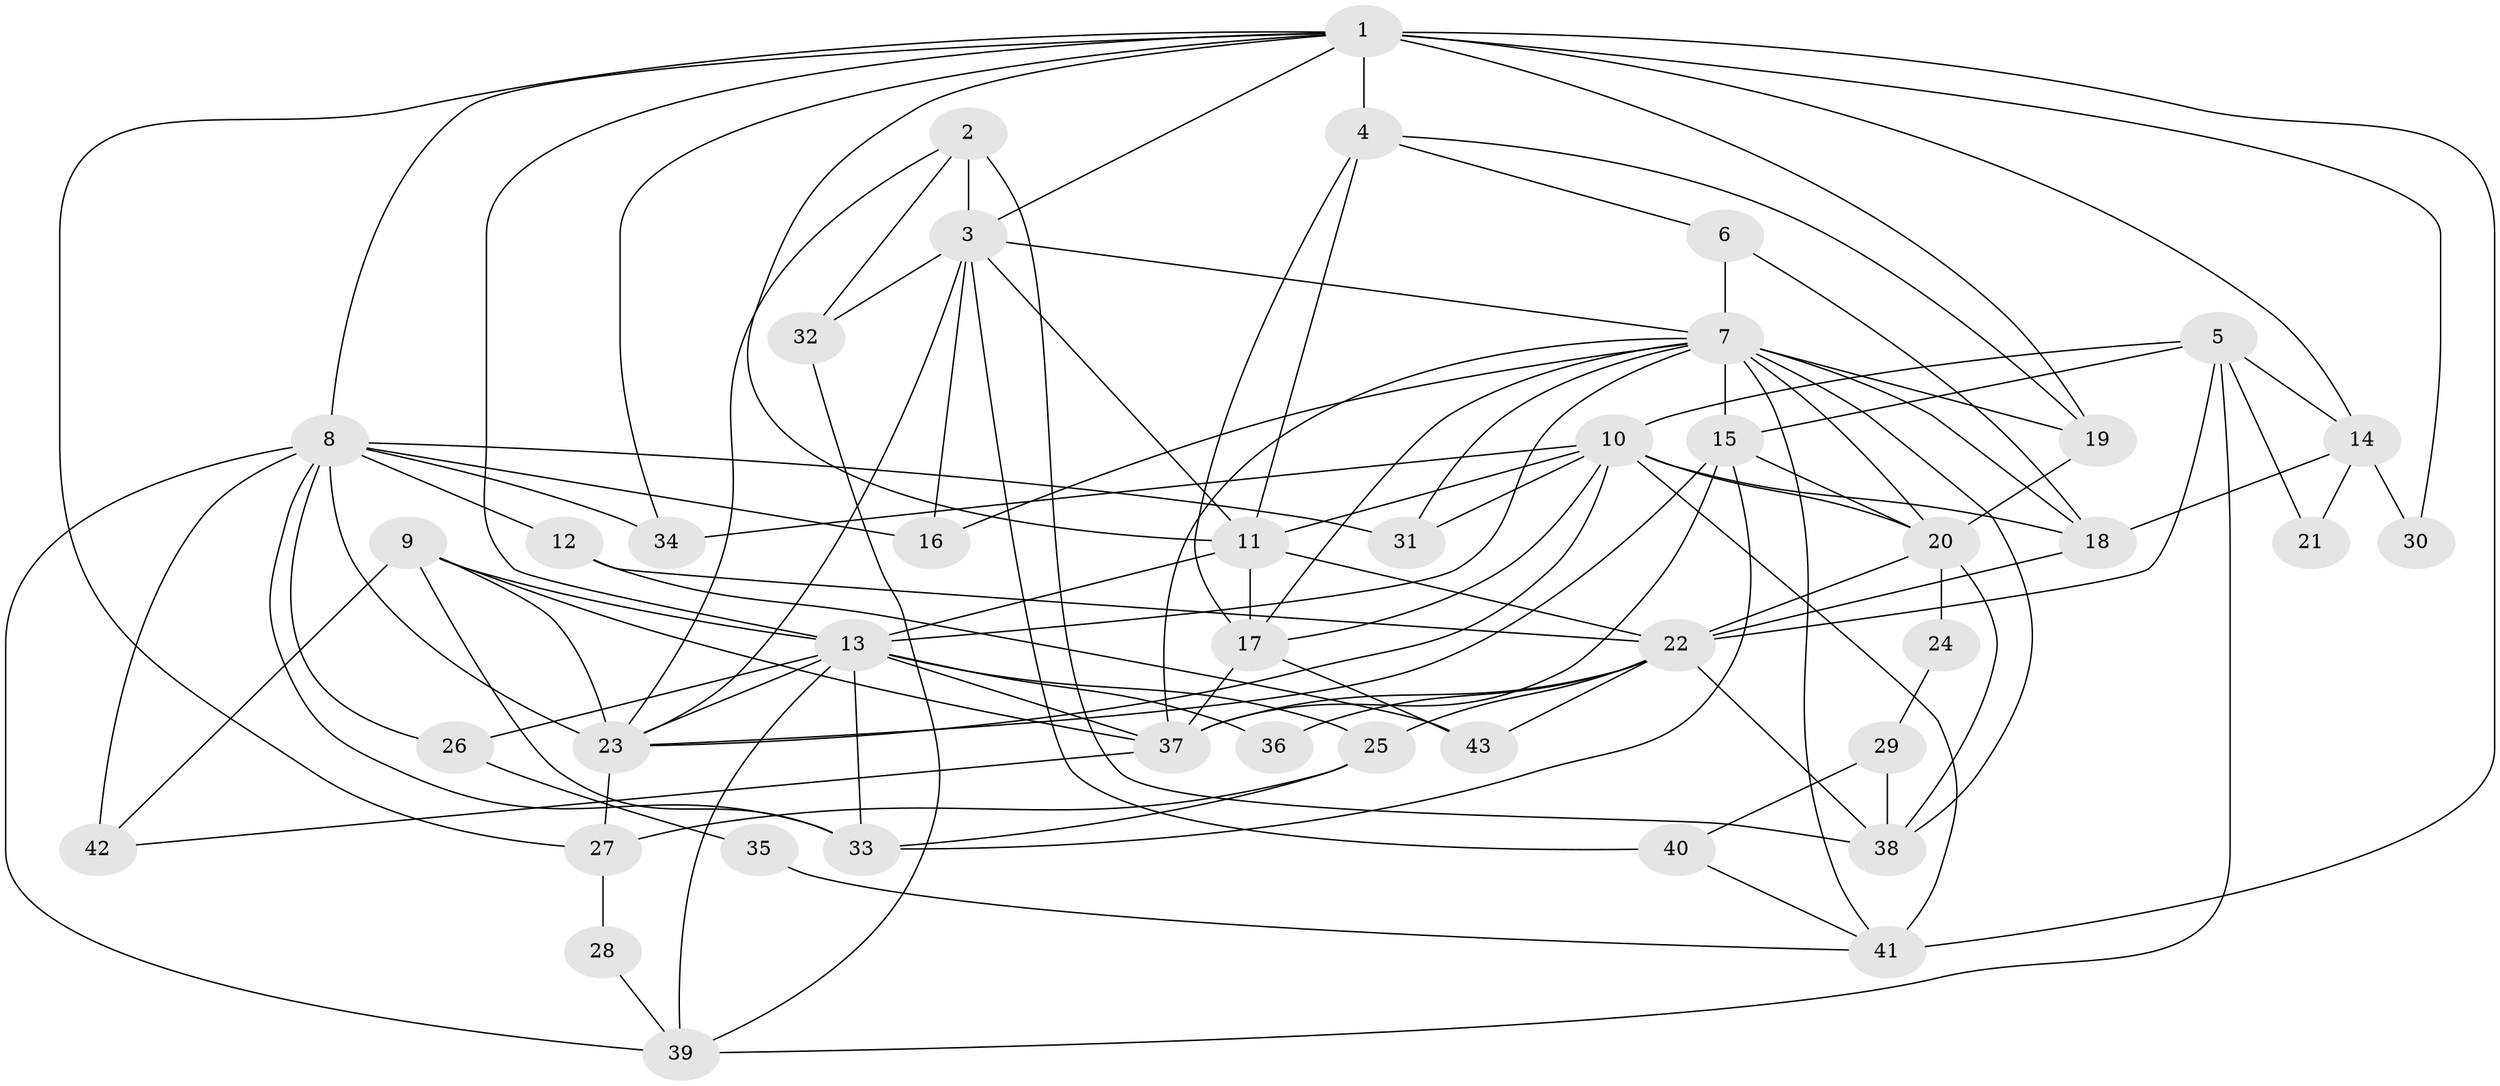 // original degree distribution, {4: 0.27906976744186046, 5: 0.16279069767441862, 6: 0.11627906976744186, 2: 0.12790697674418605, 3: 0.27906976744186046, 9: 0.011627906976744186, 7: 0.011627906976744186, 8: 0.011627906976744186}
// Generated by graph-tools (version 1.1) at 2025/36/03/09/25 02:36:19]
// undirected, 43 vertices, 110 edges
graph export_dot {
graph [start="1"]
  node [color=gray90,style=filled];
  1;
  2;
  3;
  4;
  5;
  6;
  7;
  8;
  9;
  10;
  11;
  12;
  13;
  14;
  15;
  16;
  17;
  18;
  19;
  20;
  21;
  22;
  23;
  24;
  25;
  26;
  27;
  28;
  29;
  30;
  31;
  32;
  33;
  34;
  35;
  36;
  37;
  38;
  39;
  40;
  41;
  42;
  43;
  1 -- 3 [weight=1.0];
  1 -- 4 [weight=3.0];
  1 -- 8 [weight=1.0];
  1 -- 11 [weight=1.0];
  1 -- 13 [weight=1.0];
  1 -- 14 [weight=1.0];
  1 -- 19 [weight=1.0];
  1 -- 27 [weight=1.0];
  1 -- 30 [weight=2.0];
  1 -- 34 [weight=1.0];
  1 -- 41 [weight=1.0];
  2 -- 3 [weight=4.0];
  2 -- 23 [weight=1.0];
  2 -- 32 [weight=1.0];
  2 -- 38 [weight=1.0];
  3 -- 7 [weight=1.0];
  3 -- 11 [weight=2.0];
  3 -- 16 [weight=1.0];
  3 -- 23 [weight=1.0];
  3 -- 32 [weight=1.0];
  3 -- 40 [weight=1.0];
  4 -- 6 [weight=1.0];
  4 -- 11 [weight=1.0];
  4 -- 17 [weight=1.0];
  4 -- 19 [weight=1.0];
  5 -- 10 [weight=1.0];
  5 -- 14 [weight=1.0];
  5 -- 15 [weight=1.0];
  5 -- 21 [weight=1.0];
  5 -- 22 [weight=1.0];
  5 -- 39 [weight=1.0];
  6 -- 7 [weight=1.0];
  6 -- 18 [weight=1.0];
  7 -- 13 [weight=1.0];
  7 -- 15 [weight=1.0];
  7 -- 16 [weight=1.0];
  7 -- 17 [weight=1.0];
  7 -- 18 [weight=1.0];
  7 -- 19 [weight=1.0];
  7 -- 20 [weight=2.0];
  7 -- 31 [weight=1.0];
  7 -- 37 [weight=1.0];
  7 -- 38 [weight=1.0];
  7 -- 41 [weight=1.0];
  8 -- 12 [weight=1.0];
  8 -- 16 [weight=1.0];
  8 -- 23 [weight=2.0];
  8 -- 26 [weight=1.0];
  8 -- 31 [weight=1.0];
  8 -- 33 [weight=1.0];
  8 -- 34 [weight=1.0];
  8 -- 39 [weight=1.0];
  8 -- 42 [weight=2.0];
  9 -- 13 [weight=1.0];
  9 -- 23 [weight=1.0];
  9 -- 33 [weight=1.0];
  9 -- 37 [weight=1.0];
  9 -- 42 [weight=1.0];
  10 -- 11 [weight=1.0];
  10 -- 17 [weight=1.0];
  10 -- 18 [weight=1.0];
  10 -- 20 [weight=1.0];
  10 -- 23 [weight=1.0];
  10 -- 31 [weight=1.0];
  10 -- 34 [weight=1.0];
  10 -- 41 [weight=2.0];
  11 -- 13 [weight=2.0];
  11 -- 17 [weight=1.0];
  11 -- 22 [weight=1.0];
  12 -- 22 [weight=1.0];
  12 -- 43 [weight=1.0];
  13 -- 23 [weight=2.0];
  13 -- 25 [weight=1.0];
  13 -- 26 [weight=1.0];
  13 -- 33 [weight=1.0];
  13 -- 36 [weight=1.0];
  13 -- 37 [weight=1.0];
  13 -- 39 [weight=1.0];
  14 -- 18 [weight=1.0];
  14 -- 21 [weight=1.0];
  14 -- 30 [weight=1.0];
  15 -- 20 [weight=1.0];
  15 -- 23 [weight=1.0];
  15 -- 33 [weight=1.0];
  15 -- 37 [weight=1.0];
  17 -- 37 [weight=2.0];
  17 -- 43 [weight=1.0];
  18 -- 22 [weight=1.0];
  19 -- 20 [weight=1.0];
  20 -- 22 [weight=1.0];
  20 -- 24 [weight=1.0];
  20 -- 38 [weight=1.0];
  22 -- 25 [weight=1.0];
  22 -- 36 [weight=1.0];
  22 -- 37 [weight=2.0];
  22 -- 38 [weight=1.0];
  22 -- 43 [weight=1.0];
  23 -- 27 [weight=1.0];
  24 -- 29 [weight=1.0];
  25 -- 27 [weight=1.0];
  25 -- 33 [weight=1.0];
  26 -- 35 [weight=1.0];
  27 -- 28 [weight=1.0];
  28 -- 39 [weight=1.0];
  29 -- 38 [weight=1.0];
  29 -- 40 [weight=1.0];
  32 -- 39 [weight=1.0];
  35 -- 41 [weight=1.0];
  37 -- 42 [weight=1.0];
  40 -- 41 [weight=1.0];
}
